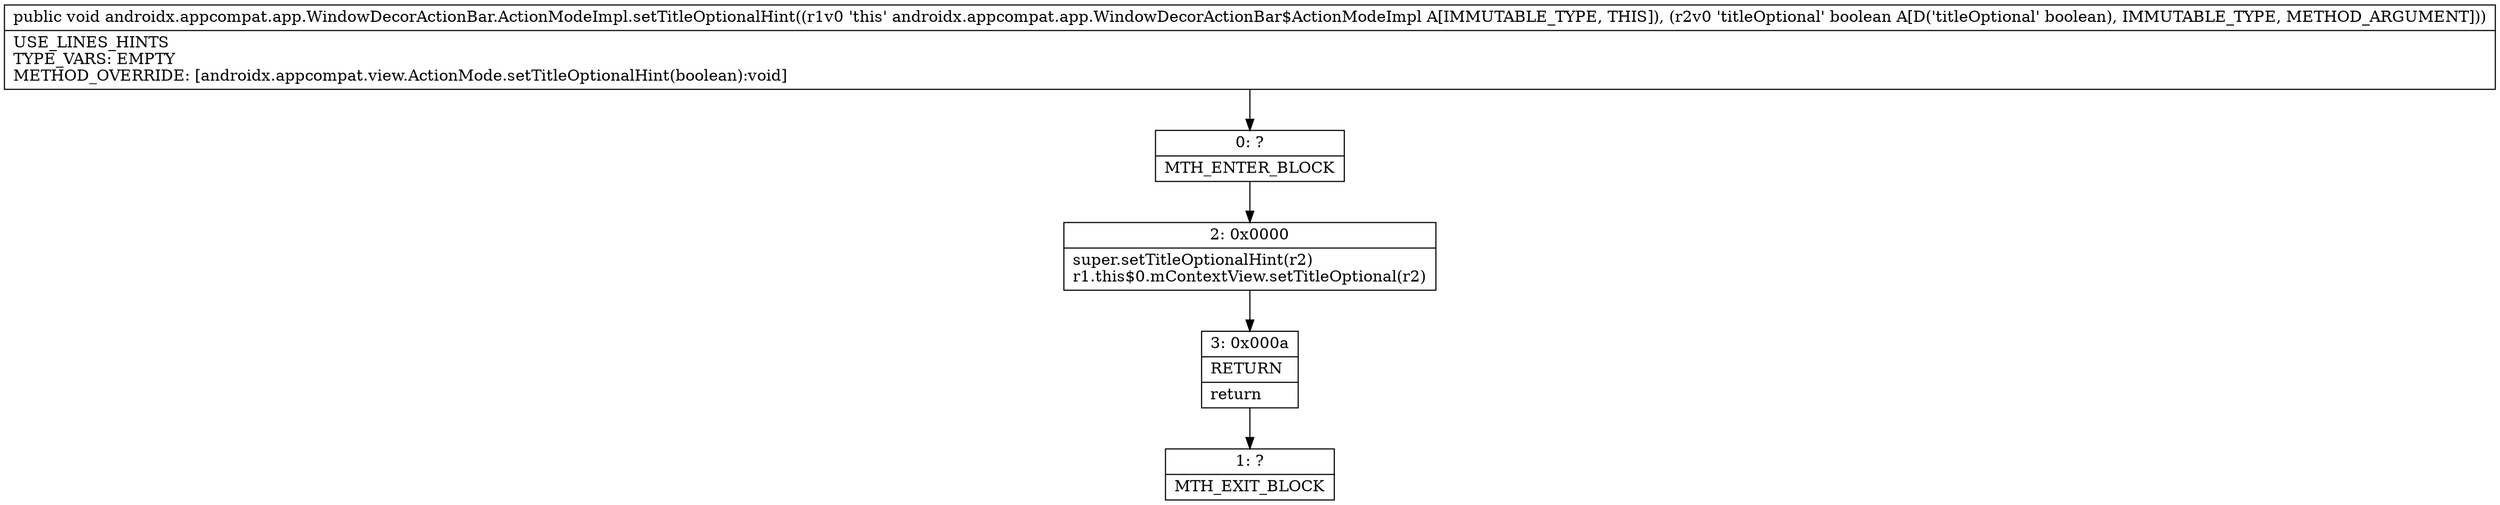 digraph "CFG forandroidx.appcompat.app.WindowDecorActionBar.ActionModeImpl.setTitleOptionalHint(Z)V" {
Node_0 [shape=record,label="{0\:\ ?|MTH_ENTER_BLOCK\l}"];
Node_2 [shape=record,label="{2\:\ 0x0000|super.setTitleOptionalHint(r2)\lr1.this$0.mContextView.setTitleOptional(r2)\l}"];
Node_3 [shape=record,label="{3\:\ 0x000a|RETURN\l|return\l}"];
Node_1 [shape=record,label="{1\:\ ?|MTH_EXIT_BLOCK\l}"];
MethodNode[shape=record,label="{public void androidx.appcompat.app.WindowDecorActionBar.ActionModeImpl.setTitleOptionalHint((r1v0 'this' androidx.appcompat.app.WindowDecorActionBar$ActionModeImpl A[IMMUTABLE_TYPE, THIS]), (r2v0 'titleOptional' boolean A[D('titleOptional' boolean), IMMUTABLE_TYPE, METHOD_ARGUMENT]))  | USE_LINES_HINTS\lTYPE_VARS: EMPTY\lMETHOD_OVERRIDE: [androidx.appcompat.view.ActionMode.setTitleOptionalHint(boolean):void]\l}"];
MethodNode -> Node_0;Node_0 -> Node_2;
Node_2 -> Node_3;
Node_3 -> Node_1;
}

